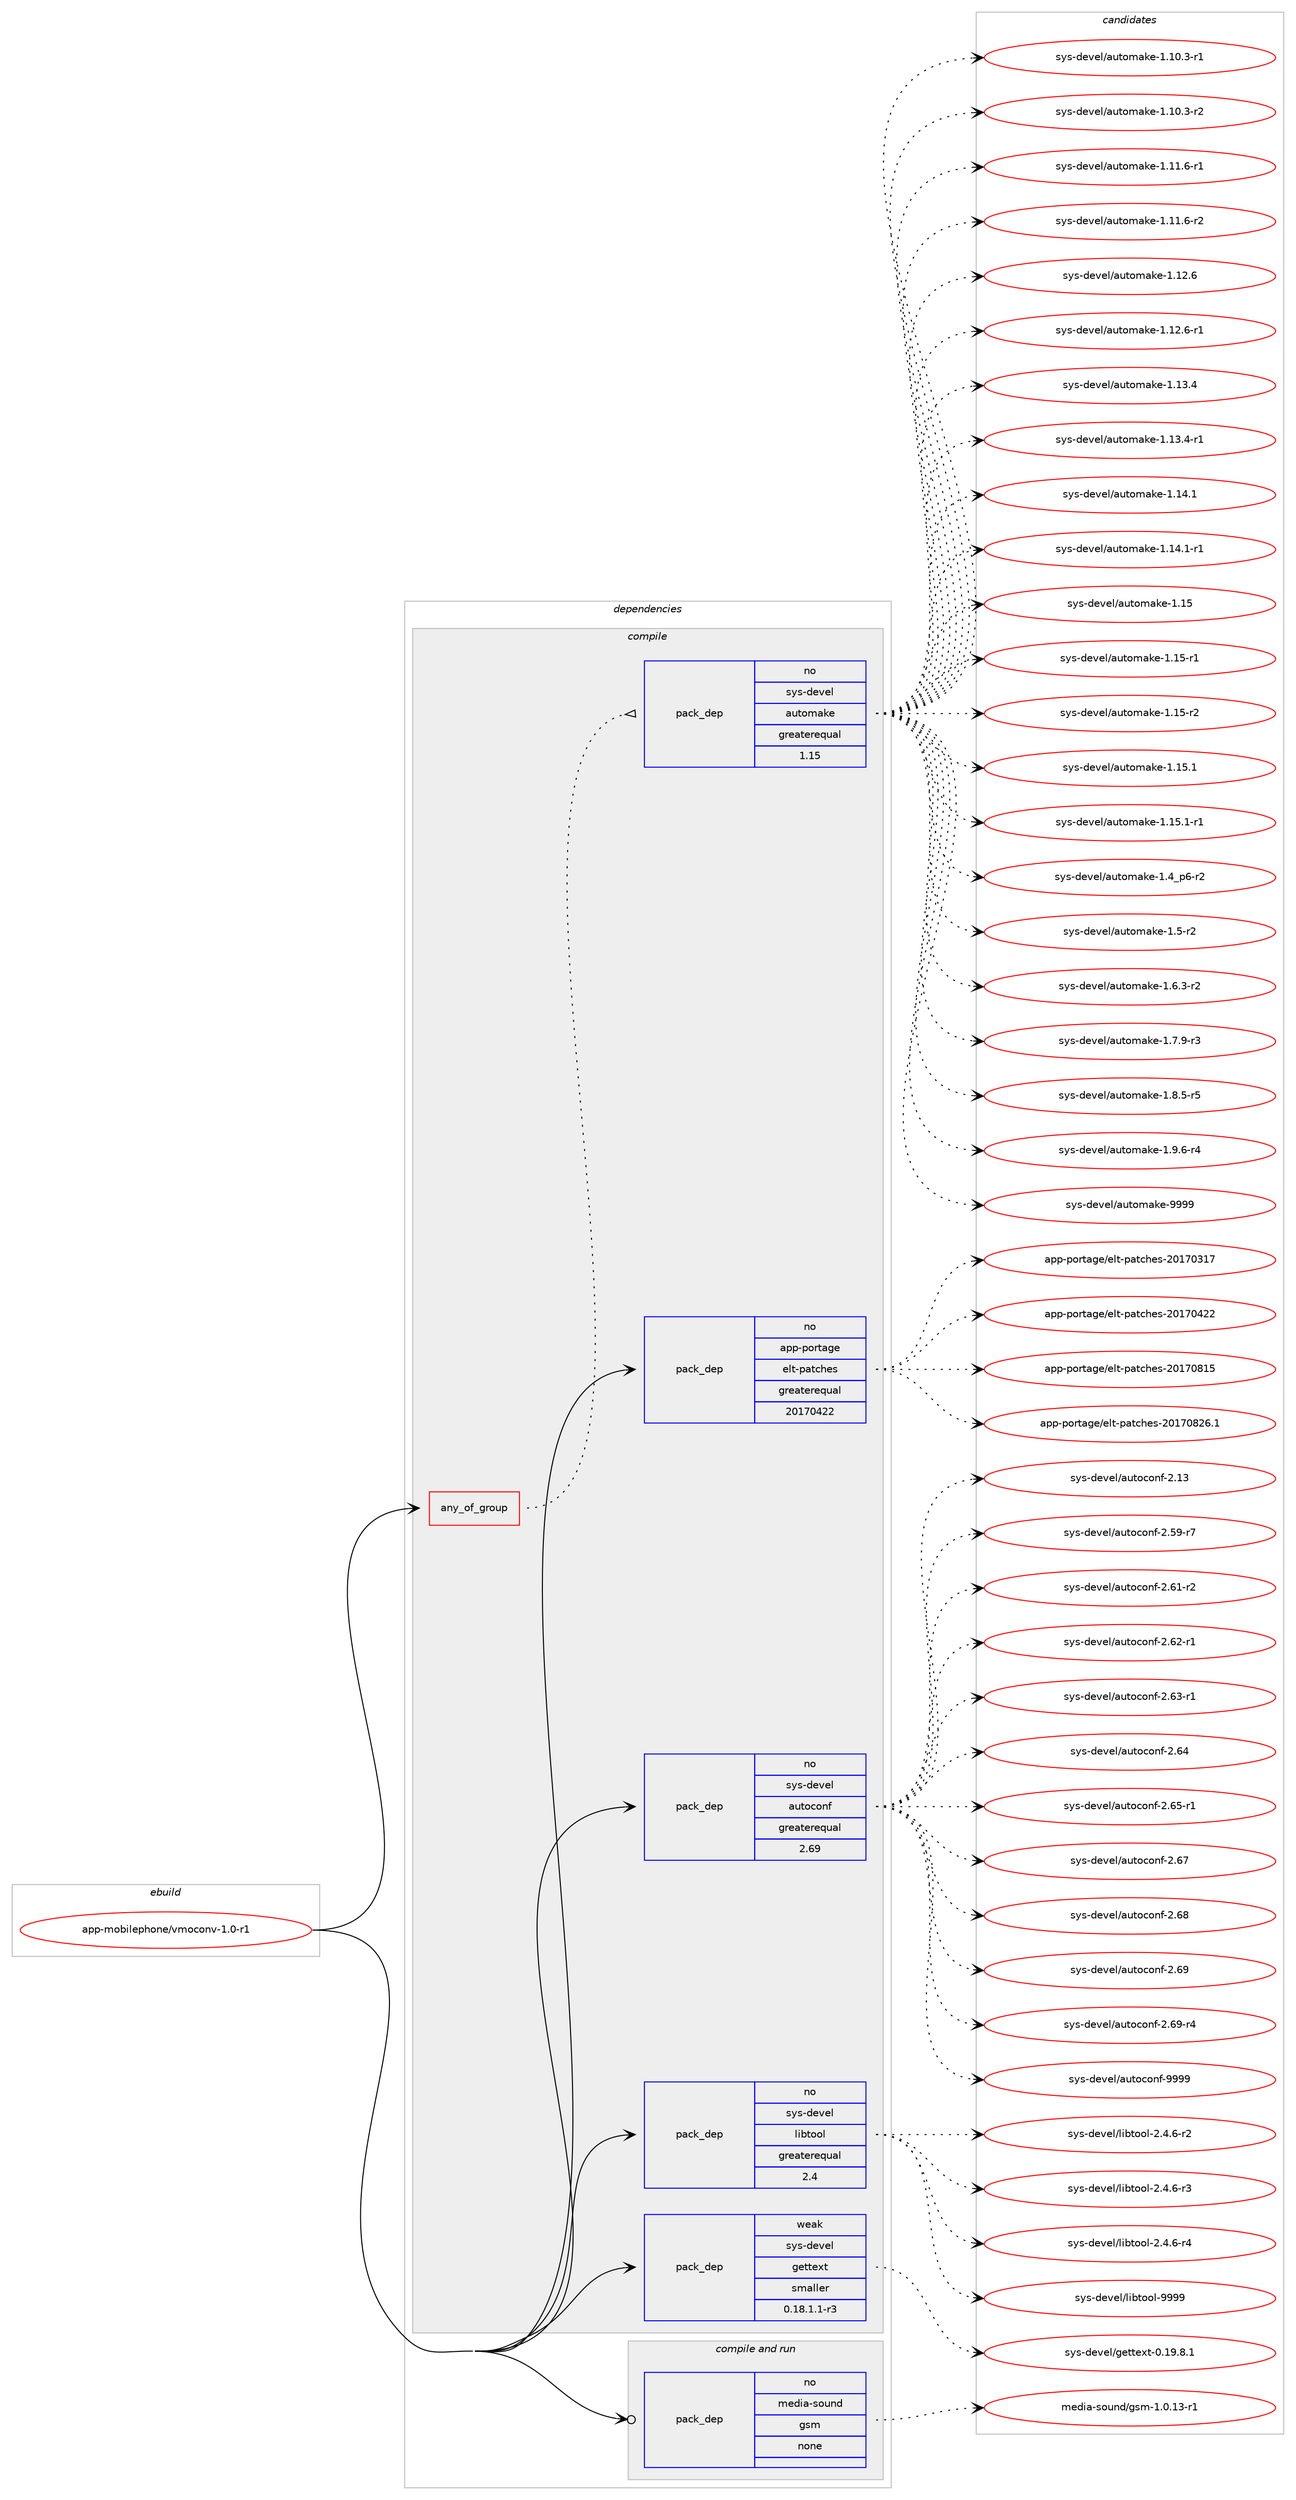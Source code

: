 digraph prolog {

# *************
# Graph options
# *************

newrank=true;
concentrate=true;
compound=true;
graph [rankdir=LR,fontname=Helvetica,fontsize=10,ranksep=1.5];#, ranksep=2.5, nodesep=0.2];
edge  [arrowhead=vee];
node  [fontname=Helvetica,fontsize=10];

# **********
# The ebuild
# **********

subgraph cluster_leftcol {
color=gray;
rank=same;
label=<<i>ebuild</i>>;
id [label="app-mobilephone/vmoconv-1.0-r1", color=red, width=4, href="../app-mobilephone/vmoconv-1.0-r1.svg"];
}

# ****************
# The dependencies
# ****************

subgraph cluster_midcol {
color=gray;
label=<<i>dependencies</i>>;
subgraph cluster_compile {
fillcolor="#eeeeee";
style=filled;
label=<<i>compile</i>>;
subgraph any852 {
dependency49325 [label=<<TABLE BORDER="0" CELLBORDER="1" CELLSPACING="0" CELLPADDING="4"><TR><TD CELLPADDING="10">any_of_group</TD></TR></TABLE>>, shape=none, color=red];subgraph pack35342 {
dependency49326 [label=<<TABLE BORDER="0" CELLBORDER="1" CELLSPACING="0" CELLPADDING="4" WIDTH="220"><TR><TD ROWSPAN="6" CELLPADDING="30">pack_dep</TD></TR><TR><TD WIDTH="110">no</TD></TR><TR><TD>sys-devel</TD></TR><TR><TD>automake</TD></TR><TR><TD>greaterequal</TD></TR><TR><TD>1.15</TD></TR></TABLE>>, shape=none, color=blue];
}
dependency49325:e -> dependency49326:w [weight=20,style="dotted",arrowhead="oinv"];
}
id:e -> dependency49325:w [weight=20,style="solid",arrowhead="vee"];
subgraph pack35343 {
dependency49327 [label=<<TABLE BORDER="0" CELLBORDER="1" CELLSPACING="0" CELLPADDING="4" WIDTH="220"><TR><TD ROWSPAN="6" CELLPADDING="30">pack_dep</TD></TR><TR><TD WIDTH="110">no</TD></TR><TR><TD>app-portage</TD></TR><TR><TD>elt-patches</TD></TR><TR><TD>greaterequal</TD></TR><TR><TD>20170422</TD></TR></TABLE>>, shape=none, color=blue];
}
id:e -> dependency49327:w [weight=20,style="solid",arrowhead="vee"];
subgraph pack35344 {
dependency49328 [label=<<TABLE BORDER="0" CELLBORDER="1" CELLSPACING="0" CELLPADDING="4" WIDTH="220"><TR><TD ROWSPAN="6" CELLPADDING="30">pack_dep</TD></TR><TR><TD WIDTH="110">no</TD></TR><TR><TD>sys-devel</TD></TR><TR><TD>autoconf</TD></TR><TR><TD>greaterequal</TD></TR><TR><TD>2.69</TD></TR></TABLE>>, shape=none, color=blue];
}
id:e -> dependency49328:w [weight=20,style="solid",arrowhead="vee"];
subgraph pack35345 {
dependency49329 [label=<<TABLE BORDER="0" CELLBORDER="1" CELLSPACING="0" CELLPADDING="4" WIDTH="220"><TR><TD ROWSPAN="6" CELLPADDING="30">pack_dep</TD></TR><TR><TD WIDTH="110">no</TD></TR><TR><TD>sys-devel</TD></TR><TR><TD>libtool</TD></TR><TR><TD>greaterequal</TD></TR><TR><TD>2.4</TD></TR></TABLE>>, shape=none, color=blue];
}
id:e -> dependency49329:w [weight=20,style="solid",arrowhead="vee"];
subgraph pack35346 {
dependency49330 [label=<<TABLE BORDER="0" CELLBORDER="1" CELLSPACING="0" CELLPADDING="4" WIDTH="220"><TR><TD ROWSPAN="6" CELLPADDING="30">pack_dep</TD></TR><TR><TD WIDTH="110">weak</TD></TR><TR><TD>sys-devel</TD></TR><TR><TD>gettext</TD></TR><TR><TD>smaller</TD></TR><TR><TD>0.18.1.1-r3</TD></TR></TABLE>>, shape=none, color=blue];
}
id:e -> dependency49330:w [weight=20,style="solid",arrowhead="vee"];
}
subgraph cluster_compileandrun {
fillcolor="#eeeeee";
style=filled;
label=<<i>compile and run</i>>;
subgraph pack35347 {
dependency49331 [label=<<TABLE BORDER="0" CELLBORDER="1" CELLSPACING="0" CELLPADDING="4" WIDTH="220"><TR><TD ROWSPAN="6" CELLPADDING="30">pack_dep</TD></TR><TR><TD WIDTH="110">no</TD></TR><TR><TD>media-sound</TD></TR><TR><TD>gsm</TD></TR><TR><TD>none</TD></TR><TR><TD></TD></TR></TABLE>>, shape=none, color=blue];
}
id:e -> dependency49331:w [weight=20,style="solid",arrowhead="odotvee"];
}
subgraph cluster_run {
fillcolor="#eeeeee";
style=filled;
label=<<i>run</i>>;
}
}

# **************
# The candidates
# **************

subgraph cluster_choices {
rank=same;
color=gray;
label=<<i>candidates</i>>;

subgraph choice35342 {
color=black;
nodesep=1;
choice11512111545100101118101108479711711611110997107101454946494846514511449 [label="sys-devel/automake-1.10.3-r1", color=red, width=4,href="../sys-devel/automake-1.10.3-r1.svg"];
choice11512111545100101118101108479711711611110997107101454946494846514511450 [label="sys-devel/automake-1.10.3-r2", color=red, width=4,href="../sys-devel/automake-1.10.3-r2.svg"];
choice11512111545100101118101108479711711611110997107101454946494946544511449 [label="sys-devel/automake-1.11.6-r1", color=red, width=4,href="../sys-devel/automake-1.11.6-r1.svg"];
choice11512111545100101118101108479711711611110997107101454946494946544511450 [label="sys-devel/automake-1.11.6-r2", color=red, width=4,href="../sys-devel/automake-1.11.6-r2.svg"];
choice1151211154510010111810110847971171161111099710710145494649504654 [label="sys-devel/automake-1.12.6", color=red, width=4,href="../sys-devel/automake-1.12.6.svg"];
choice11512111545100101118101108479711711611110997107101454946495046544511449 [label="sys-devel/automake-1.12.6-r1", color=red, width=4,href="../sys-devel/automake-1.12.6-r1.svg"];
choice1151211154510010111810110847971171161111099710710145494649514652 [label="sys-devel/automake-1.13.4", color=red, width=4,href="../sys-devel/automake-1.13.4.svg"];
choice11512111545100101118101108479711711611110997107101454946495146524511449 [label="sys-devel/automake-1.13.4-r1", color=red, width=4,href="../sys-devel/automake-1.13.4-r1.svg"];
choice1151211154510010111810110847971171161111099710710145494649524649 [label="sys-devel/automake-1.14.1", color=red, width=4,href="../sys-devel/automake-1.14.1.svg"];
choice11512111545100101118101108479711711611110997107101454946495246494511449 [label="sys-devel/automake-1.14.1-r1", color=red, width=4,href="../sys-devel/automake-1.14.1-r1.svg"];
choice115121115451001011181011084797117116111109971071014549464953 [label="sys-devel/automake-1.15", color=red, width=4,href="../sys-devel/automake-1.15.svg"];
choice1151211154510010111810110847971171161111099710710145494649534511449 [label="sys-devel/automake-1.15-r1", color=red, width=4,href="../sys-devel/automake-1.15-r1.svg"];
choice1151211154510010111810110847971171161111099710710145494649534511450 [label="sys-devel/automake-1.15-r2", color=red, width=4,href="../sys-devel/automake-1.15-r2.svg"];
choice1151211154510010111810110847971171161111099710710145494649534649 [label="sys-devel/automake-1.15.1", color=red, width=4,href="../sys-devel/automake-1.15.1.svg"];
choice11512111545100101118101108479711711611110997107101454946495346494511449 [label="sys-devel/automake-1.15.1-r1", color=red, width=4,href="../sys-devel/automake-1.15.1-r1.svg"];
choice115121115451001011181011084797117116111109971071014549465295112544511450 [label="sys-devel/automake-1.4_p6-r2", color=red, width=4,href="../sys-devel/automake-1.4_p6-r2.svg"];
choice11512111545100101118101108479711711611110997107101454946534511450 [label="sys-devel/automake-1.5-r2", color=red, width=4,href="../sys-devel/automake-1.5-r2.svg"];
choice115121115451001011181011084797117116111109971071014549465446514511450 [label="sys-devel/automake-1.6.3-r2", color=red, width=4,href="../sys-devel/automake-1.6.3-r2.svg"];
choice115121115451001011181011084797117116111109971071014549465546574511451 [label="sys-devel/automake-1.7.9-r3", color=red, width=4,href="../sys-devel/automake-1.7.9-r3.svg"];
choice115121115451001011181011084797117116111109971071014549465646534511453 [label="sys-devel/automake-1.8.5-r5", color=red, width=4,href="../sys-devel/automake-1.8.5-r5.svg"];
choice115121115451001011181011084797117116111109971071014549465746544511452 [label="sys-devel/automake-1.9.6-r4", color=red, width=4,href="../sys-devel/automake-1.9.6-r4.svg"];
choice115121115451001011181011084797117116111109971071014557575757 [label="sys-devel/automake-9999", color=red, width=4,href="../sys-devel/automake-9999.svg"];
dependency49326:e -> choice11512111545100101118101108479711711611110997107101454946494846514511449:w [style=dotted,weight="100"];
dependency49326:e -> choice11512111545100101118101108479711711611110997107101454946494846514511450:w [style=dotted,weight="100"];
dependency49326:e -> choice11512111545100101118101108479711711611110997107101454946494946544511449:w [style=dotted,weight="100"];
dependency49326:e -> choice11512111545100101118101108479711711611110997107101454946494946544511450:w [style=dotted,weight="100"];
dependency49326:e -> choice1151211154510010111810110847971171161111099710710145494649504654:w [style=dotted,weight="100"];
dependency49326:e -> choice11512111545100101118101108479711711611110997107101454946495046544511449:w [style=dotted,weight="100"];
dependency49326:e -> choice1151211154510010111810110847971171161111099710710145494649514652:w [style=dotted,weight="100"];
dependency49326:e -> choice11512111545100101118101108479711711611110997107101454946495146524511449:w [style=dotted,weight="100"];
dependency49326:e -> choice1151211154510010111810110847971171161111099710710145494649524649:w [style=dotted,weight="100"];
dependency49326:e -> choice11512111545100101118101108479711711611110997107101454946495246494511449:w [style=dotted,weight="100"];
dependency49326:e -> choice115121115451001011181011084797117116111109971071014549464953:w [style=dotted,weight="100"];
dependency49326:e -> choice1151211154510010111810110847971171161111099710710145494649534511449:w [style=dotted,weight="100"];
dependency49326:e -> choice1151211154510010111810110847971171161111099710710145494649534511450:w [style=dotted,weight="100"];
dependency49326:e -> choice1151211154510010111810110847971171161111099710710145494649534649:w [style=dotted,weight="100"];
dependency49326:e -> choice11512111545100101118101108479711711611110997107101454946495346494511449:w [style=dotted,weight="100"];
dependency49326:e -> choice115121115451001011181011084797117116111109971071014549465295112544511450:w [style=dotted,weight="100"];
dependency49326:e -> choice11512111545100101118101108479711711611110997107101454946534511450:w [style=dotted,weight="100"];
dependency49326:e -> choice115121115451001011181011084797117116111109971071014549465446514511450:w [style=dotted,weight="100"];
dependency49326:e -> choice115121115451001011181011084797117116111109971071014549465546574511451:w [style=dotted,weight="100"];
dependency49326:e -> choice115121115451001011181011084797117116111109971071014549465646534511453:w [style=dotted,weight="100"];
dependency49326:e -> choice115121115451001011181011084797117116111109971071014549465746544511452:w [style=dotted,weight="100"];
dependency49326:e -> choice115121115451001011181011084797117116111109971071014557575757:w [style=dotted,weight="100"];
}
subgraph choice35343 {
color=black;
nodesep=1;
choice97112112451121111141169710310147101108116451129711699104101115455048495548514955 [label="app-portage/elt-patches-20170317", color=red, width=4,href="../app-portage/elt-patches-20170317.svg"];
choice97112112451121111141169710310147101108116451129711699104101115455048495548525050 [label="app-portage/elt-patches-20170422", color=red, width=4,href="../app-portage/elt-patches-20170422.svg"];
choice97112112451121111141169710310147101108116451129711699104101115455048495548564953 [label="app-portage/elt-patches-20170815", color=red, width=4,href="../app-portage/elt-patches-20170815.svg"];
choice971121124511211111411697103101471011081164511297116991041011154550484955485650544649 [label="app-portage/elt-patches-20170826.1", color=red, width=4,href="../app-portage/elt-patches-20170826.1.svg"];
dependency49327:e -> choice97112112451121111141169710310147101108116451129711699104101115455048495548514955:w [style=dotted,weight="100"];
dependency49327:e -> choice97112112451121111141169710310147101108116451129711699104101115455048495548525050:w [style=dotted,weight="100"];
dependency49327:e -> choice97112112451121111141169710310147101108116451129711699104101115455048495548564953:w [style=dotted,weight="100"];
dependency49327:e -> choice971121124511211111411697103101471011081164511297116991041011154550484955485650544649:w [style=dotted,weight="100"];
}
subgraph choice35344 {
color=black;
nodesep=1;
choice115121115451001011181011084797117116111991111101024550464951 [label="sys-devel/autoconf-2.13", color=red, width=4,href="../sys-devel/autoconf-2.13.svg"];
choice1151211154510010111810110847971171161119911111010245504653574511455 [label="sys-devel/autoconf-2.59-r7", color=red, width=4,href="../sys-devel/autoconf-2.59-r7.svg"];
choice1151211154510010111810110847971171161119911111010245504654494511450 [label="sys-devel/autoconf-2.61-r2", color=red, width=4,href="../sys-devel/autoconf-2.61-r2.svg"];
choice1151211154510010111810110847971171161119911111010245504654504511449 [label="sys-devel/autoconf-2.62-r1", color=red, width=4,href="../sys-devel/autoconf-2.62-r1.svg"];
choice1151211154510010111810110847971171161119911111010245504654514511449 [label="sys-devel/autoconf-2.63-r1", color=red, width=4,href="../sys-devel/autoconf-2.63-r1.svg"];
choice115121115451001011181011084797117116111991111101024550465452 [label="sys-devel/autoconf-2.64", color=red, width=4,href="../sys-devel/autoconf-2.64.svg"];
choice1151211154510010111810110847971171161119911111010245504654534511449 [label="sys-devel/autoconf-2.65-r1", color=red, width=4,href="../sys-devel/autoconf-2.65-r1.svg"];
choice115121115451001011181011084797117116111991111101024550465455 [label="sys-devel/autoconf-2.67", color=red, width=4,href="../sys-devel/autoconf-2.67.svg"];
choice115121115451001011181011084797117116111991111101024550465456 [label="sys-devel/autoconf-2.68", color=red, width=4,href="../sys-devel/autoconf-2.68.svg"];
choice115121115451001011181011084797117116111991111101024550465457 [label="sys-devel/autoconf-2.69", color=red, width=4,href="../sys-devel/autoconf-2.69.svg"];
choice1151211154510010111810110847971171161119911111010245504654574511452 [label="sys-devel/autoconf-2.69-r4", color=red, width=4,href="../sys-devel/autoconf-2.69-r4.svg"];
choice115121115451001011181011084797117116111991111101024557575757 [label="sys-devel/autoconf-9999", color=red, width=4,href="../sys-devel/autoconf-9999.svg"];
dependency49328:e -> choice115121115451001011181011084797117116111991111101024550464951:w [style=dotted,weight="100"];
dependency49328:e -> choice1151211154510010111810110847971171161119911111010245504653574511455:w [style=dotted,weight="100"];
dependency49328:e -> choice1151211154510010111810110847971171161119911111010245504654494511450:w [style=dotted,weight="100"];
dependency49328:e -> choice1151211154510010111810110847971171161119911111010245504654504511449:w [style=dotted,weight="100"];
dependency49328:e -> choice1151211154510010111810110847971171161119911111010245504654514511449:w [style=dotted,weight="100"];
dependency49328:e -> choice115121115451001011181011084797117116111991111101024550465452:w [style=dotted,weight="100"];
dependency49328:e -> choice1151211154510010111810110847971171161119911111010245504654534511449:w [style=dotted,weight="100"];
dependency49328:e -> choice115121115451001011181011084797117116111991111101024550465455:w [style=dotted,weight="100"];
dependency49328:e -> choice115121115451001011181011084797117116111991111101024550465456:w [style=dotted,weight="100"];
dependency49328:e -> choice115121115451001011181011084797117116111991111101024550465457:w [style=dotted,weight="100"];
dependency49328:e -> choice1151211154510010111810110847971171161119911111010245504654574511452:w [style=dotted,weight="100"];
dependency49328:e -> choice115121115451001011181011084797117116111991111101024557575757:w [style=dotted,weight="100"];
}
subgraph choice35345 {
color=black;
nodesep=1;
choice1151211154510010111810110847108105981161111111084550465246544511450 [label="sys-devel/libtool-2.4.6-r2", color=red, width=4,href="../sys-devel/libtool-2.4.6-r2.svg"];
choice1151211154510010111810110847108105981161111111084550465246544511451 [label="sys-devel/libtool-2.4.6-r3", color=red, width=4,href="../sys-devel/libtool-2.4.6-r3.svg"];
choice1151211154510010111810110847108105981161111111084550465246544511452 [label="sys-devel/libtool-2.4.6-r4", color=red, width=4,href="../sys-devel/libtool-2.4.6-r4.svg"];
choice1151211154510010111810110847108105981161111111084557575757 [label="sys-devel/libtool-9999", color=red, width=4,href="../sys-devel/libtool-9999.svg"];
dependency49329:e -> choice1151211154510010111810110847108105981161111111084550465246544511450:w [style=dotted,weight="100"];
dependency49329:e -> choice1151211154510010111810110847108105981161111111084550465246544511451:w [style=dotted,weight="100"];
dependency49329:e -> choice1151211154510010111810110847108105981161111111084550465246544511452:w [style=dotted,weight="100"];
dependency49329:e -> choice1151211154510010111810110847108105981161111111084557575757:w [style=dotted,weight="100"];
}
subgraph choice35346 {
color=black;
nodesep=1;
choice1151211154510010111810110847103101116116101120116454846495746564649 [label="sys-devel/gettext-0.19.8.1", color=red, width=4,href="../sys-devel/gettext-0.19.8.1.svg"];
dependency49330:e -> choice1151211154510010111810110847103101116116101120116454846495746564649:w [style=dotted,weight="100"];
}
subgraph choice35347 {
color=black;
nodesep=1;
choice109101100105974511511111711010047103115109454946484649514511449 [label="media-sound/gsm-1.0.13-r1", color=red, width=4,href="../media-sound/gsm-1.0.13-r1.svg"];
dependency49331:e -> choice109101100105974511511111711010047103115109454946484649514511449:w [style=dotted,weight="100"];
}
}

}
